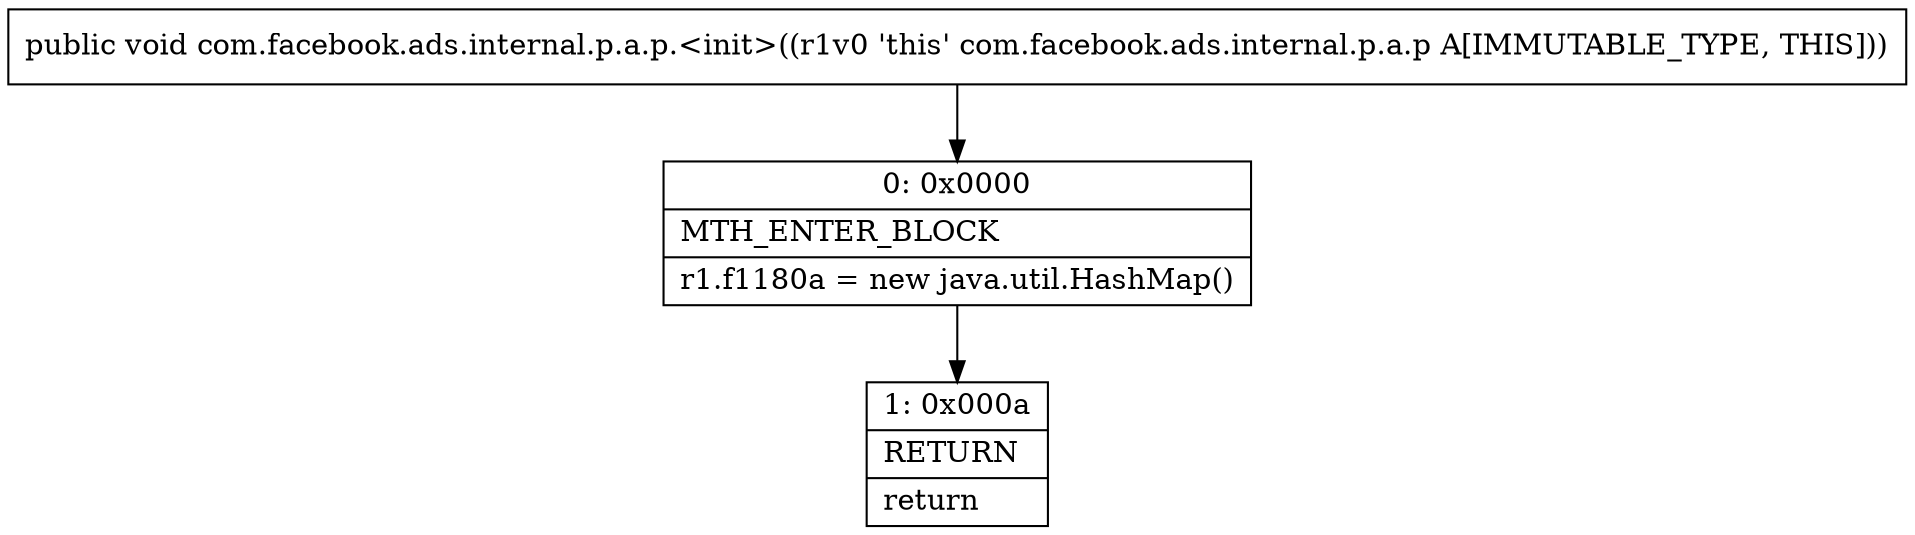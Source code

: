 digraph "CFG forcom.facebook.ads.internal.p.a.p.\<init\>()V" {
Node_0 [shape=record,label="{0\:\ 0x0000|MTH_ENTER_BLOCK\l|r1.f1180a = new java.util.HashMap()\l}"];
Node_1 [shape=record,label="{1\:\ 0x000a|RETURN\l|return\l}"];
MethodNode[shape=record,label="{public void com.facebook.ads.internal.p.a.p.\<init\>((r1v0 'this' com.facebook.ads.internal.p.a.p A[IMMUTABLE_TYPE, THIS])) }"];
MethodNode -> Node_0;
Node_0 -> Node_1;
}

